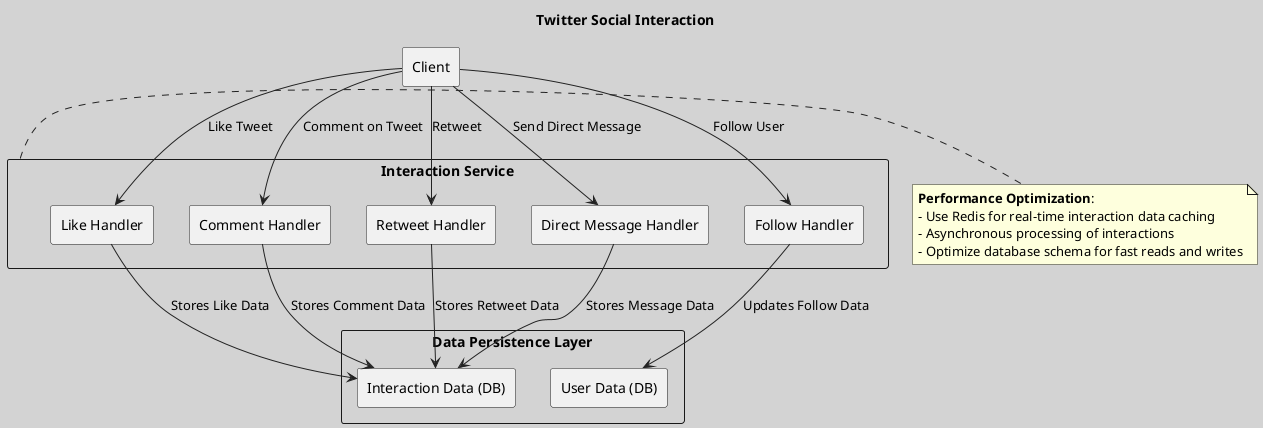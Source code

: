 @startuml

skinparam backgroundColor #D3D3D3
skinparam class {
  BackgroundColor #FFFFFF
  BorderColor #222
  ArrowColor #222
  FontName "Arial"
  FontSize 14
}

title Twitter Social Interaction

rectangle "Client" as Client

rectangle "Interaction Service" as IS {
  rectangle "Like Handler" as LH
  rectangle "Comment Handler" as CH
  rectangle "Retweet Handler" as RH
  rectangle "Direct Message Handler" as DMH
  rectangle "Follow Handler" as FH
}

rectangle "Data Persistence Layer" as DPS {
  rectangle "Interaction Data (DB)" as ID
  rectangle "User Data (DB)" as UD
}

Client -down-> LH : Like Tweet
LH -down-> ID : Stores Like Data
Client -down-> CH : Comment on Tweet
CH -down-> ID : Stores Comment Data
Client -down-> RH : Retweet
RH -down-> ID : Stores Retweet Data
Client -down-> DMH : Send Direct Message
DMH -down-> ID : Stores Message Data
Client -down-> FH : Follow User
FH -down-> UD : Updates Follow Data

note right of IS
  **Performance Optimization**:
  - Use Redis for real-time interaction data caching
  - Asynchronous processing of interactions
  - Optimize database schema for fast reads and writes
end note

@enduml
